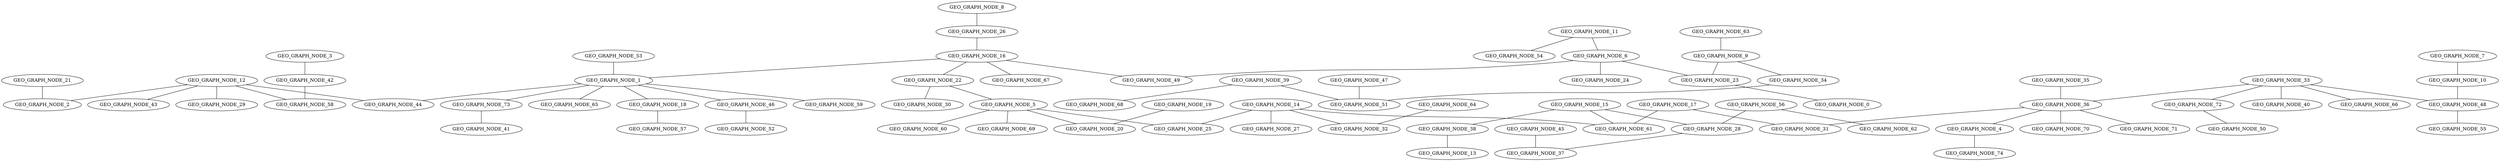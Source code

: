 graph GEO_GRAPH_KRUSKAL_DIRECT_SMALL{
GEO_GRAPH_NODE_1 -- GEO_GRAPH_NODE_18 [weight=1];
GEO_GRAPH_NODE_1 -- GEO_GRAPH_NODE_44 [weight=1];
GEO_GRAPH_NODE_1 -- GEO_GRAPH_NODE_46 [weight=1];
GEO_GRAPH_NODE_1 -- GEO_GRAPH_NODE_59 [weight=1];
GEO_GRAPH_NODE_1 -- GEO_GRAPH_NODE_73 [weight=1];
GEO_GRAPH_NODE_3 -- GEO_GRAPH_NODE_42 [weight=1];
GEO_GRAPH_NODE_4 -- GEO_GRAPH_NODE_74 [weight=1];
GEO_GRAPH_NODE_5 -- GEO_GRAPH_NODE_20 [weight=1];
GEO_GRAPH_NODE_5 -- GEO_GRAPH_NODE_25 [weight=1];
GEO_GRAPH_NODE_5 -- GEO_GRAPH_NODE_60 [weight=1];
GEO_GRAPH_NODE_5 -- GEO_GRAPH_NODE_69 [weight=1];
GEO_GRAPH_NODE_6 -- GEO_GRAPH_NODE_23 [weight=1];
GEO_GRAPH_NODE_6 -- GEO_GRAPH_NODE_49 [weight=1];
GEO_GRAPH_NODE_8 -- GEO_GRAPH_NODE_26 [weight=1];
GEO_GRAPH_NODE_9 -- GEO_GRAPH_NODE_23 [weight=1];
GEO_GRAPH_NODE_9 -- GEO_GRAPH_NODE_34 [weight=1];
GEO_GRAPH_NODE_10 -- GEO_GRAPH_NODE_48 [weight=1];
GEO_GRAPH_NODE_11 -- GEO_GRAPH_NODE_6 [weight=1];
GEO_GRAPH_NODE_11 -- GEO_GRAPH_NODE_54 [weight=1];
GEO_GRAPH_NODE_12 -- GEO_GRAPH_NODE_2 [weight=1];
GEO_GRAPH_NODE_12 -- GEO_GRAPH_NODE_43 [weight=1];
GEO_GRAPH_NODE_12 -- GEO_GRAPH_NODE_44 [weight=1];
GEO_GRAPH_NODE_12 -- GEO_GRAPH_NODE_58 [weight=1];
GEO_GRAPH_NODE_14 -- GEO_GRAPH_NODE_25 [weight=1];
GEO_GRAPH_NODE_14 -- GEO_GRAPH_NODE_32 [weight=1];
GEO_GRAPH_NODE_14 -- GEO_GRAPH_NODE_61 [weight=1];
GEO_GRAPH_NODE_15 -- GEO_GRAPH_NODE_28 [weight=1];
GEO_GRAPH_NODE_15 -- GEO_GRAPH_NODE_38 [weight=1];
GEO_GRAPH_NODE_15 -- GEO_GRAPH_NODE_61 [weight=1];
GEO_GRAPH_NODE_16 -- GEO_GRAPH_NODE_1 [weight=1];
GEO_GRAPH_NODE_16 -- GEO_GRAPH_NODE_22 [weight=1];
GEO_GRAPH_NODE_16 -- GEO_GRAPH_NODE_49 [weight=1];
GEO_GRAPH_NODE_16 -- GEO_GRAPH_NODE_67 [weight=1];
GEO_GRAPH_NODE_17 -- GEO_GRAPH_NODE_31 [weight=1];
GEO_GRAPH_NODE_17 -- GEO_GRAPH_NODE_61 [weight=1];
GEO_GRAPH_NODE_18 -- GEO_GRAPH_NODE_57 [weight=1];
GEO_GRAPH_NODE_19 -- GEO_GRAPH_NODE_20 [weight=1];
GEO_GRAPH_NODE_21 -- GEO_GRAPH_NODE_2 [weight=1];
GEO_GRAPH_NODE_22 -- GEO_GRAPH_NODE_5 [weight=1];
GEO_GRAPH_NODE_22 -- GEO_GRAPH_NODE_30 [weight=1];
GEO_GRAPH_NODE_26 -- GEO_GRAPH_NODE_16 [weight=1];
GEO_GRAPH_NODE_28 -- GEO_GRAPH_NODE_37 [weight=1];
GEO_GRAPH_NODE_33 -- GEO_GRAPH_NODE_36 [weight=1];
GEO_GRAPH_NODE_33 -- GEO_GRAPH_NODE_40 [weight=1];
GEO_GRAPH_NODE_33 -- GEO_GRAPH_NODE_48 [weight=1];
GEO_GRAPH_NODE_33 -- GEO_GRAPH_NODE_66 [weight=1];
GEO_GRAPH_NODE_33 -- GEO_GRAPH_NODE_72 [weight=1];
GEO_GRAPH_NODE_34 -- GEO_GRAPH_NODE_51 [weight=1];
GEO_GRAPH_NODE_36 -- GEO_GRAPH_NODE_4 [weight=1];
GEO_GRAPH_NODE_36 -- GEO_GRAPH_NODE_31 [weight=1];
GEO_GRAPH_NODE_36 -- GEO_GRAPH_NODE_70 [weight=1];
GEO_GRAPH_NODE_36 -- GEO_GRAPH_NODE_71 [weight=1];
GEO_GRAPH_NODE_38 -- GEO_GRAPH_NODE_13 [weight=1];
GEO_GRAPH_NODE_39 -- GEO_GRAPH_NODE_51 [weight=1];
GEO_GRAPH_NODE_39 -- GEO_GRAPH_NODE_68 [weight=1];
GEO_GRAPH_NODE_42 -- GEO_GRAPH_NODE_58 [weight=1];
GEO_GRAPH_NODE_48 -- GEO_GRAPH_NODE_55 [weight=1];
GEO_GRAPH_NODE_53 -- GEO_GRAPH_NODE_1 [weight=1];
GEO_GRAPH_NODE_56 -- GEO_GRAPH_NODE_28 [weight=1];
GEO_GRAPH_NODE_63 -- GEO_GRAPH_NODE_9 [weight=1];
GEO_GRAPH_NODE_64 -- GEO_GRAPH_NODE_32 [weight=1];
GEO_GRAPH_NODE_72 -- GEO_GRAPH_NODE_50 [weight=1];
GEO_GRAPH_NODE_73 -- GEO_GRAPH_NODE_41 [weight=1];
GEO_GRAPH_NODE_1 -- GEO_GRAPH_NODE_65 [weight=2];
GEO_GRAPH_NODE_6 -- GEO_GRAPH_NODE_24 [weight=2];
GEO_GRAPH_NODE_7 -- GEO_GRAPH_NODE_10 [weight=2];
GEO_GRAPH_NODE_12 -- GEO_GRAPH_NODE_29 [weight=2];
GEO_GRAPH_NODE_14 -- GEO_GRAPH_NODE_27 [weight=2];
GEO_GRAPH_NODE_23 -- GEO_GRAPH_NODE_0 [weight=2];
GEO_GRAPH_NODE_35 -- GEO_GRAPH_NODE_36 [weight=2];
GEO_GRAPH_NODE_45 -- GEO_GRAPH_NODE_37 [weight=2];
GEO_GRAPH_NODE_46 -- GEO_GRAPH_NODE_52 [weight=2];
GEO_GRAPH_NODE_56 -- GEO_GRAPH_NODE_62 [weight=2];
GEO_GRAPH_NODE_47 -- GEO_GRAPH_NODE_51 [weight=3];
}
